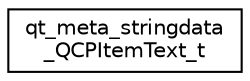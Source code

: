 digraph "Graphical Class Hierarchy"
{
  edge [fontname="Helvetica",fontsize="10",labelfontname="Helvetica",labelfontsize="10"];
  node [fontname="Helvetica",fontsize="10",shape=record];
  rankdir="LR";
  Node1 [label="qt_meta_stringdata\l_QCPItemText_t",height=0.2,width=0.4,color="black", fillcolor="white", style="filled",URL="$structqt__meta__stringdata___q_c_p_item_text__t.html"];
}
